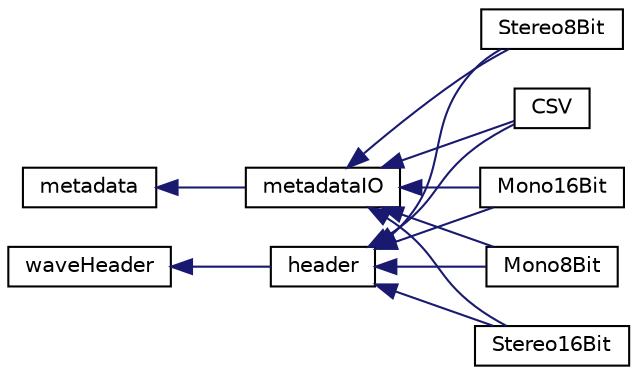 digraph "Graphical Class Hierarchy"
{
  edge [fontname="Helvetica",fontsize="10",labelfontname="Helvetica",labelfontsize="10"];
  node [fontname="Helvetica",fontsize="10",shape=record];
  rankdir="LR";
  Node11 [label="metadata",height=0.2,width=0.4,color="black", fillcolor="white", style="filled",URL="$db/d94/structmetadata.html"];
  Node11 -> Node12 [dir="back",color="midnightblue",fontsize="10",style="solid",fontname="Helvetica"];
  Node12 [label="metadataIO",height=0.2,width=0.4,color="black", fillcolor="white", style="filled",URL="$d2/d24/classmetadataIO.html"];
  Node12 -> Node2 [dir="back",color="midnightblue",fontsize="10",style="solid",fontname="Helvetica"];
  Node2 [label="CSV",height=0.2,width=0.4,color="black", fillcolor="white", style="filled",URL="$d8/d8f/classCSV.html"];
  Node12 -> Node3 [dir="back",color="midnightblue",fontsize="10",style="solid",fontname="Helvetica"];
  Node3 [label="Mono16Bit",height=0.2,width=0.4,color="black", fillcolor="white", style="filled",URL="$dd/d02/classMono16Bit.html"];
  Node12 -> Node4 [dir="back",color="midnightblue",fontsize="10",style="solid",fontname="Helvetica"];
  Node4 [label="Mono8Bit",height=0.2,width=0.4,color="black", fillcolor="white", style="filled",URL="$d5/dd2/classMono8Bit.html"];
  Node12 -> Node5 [dir="back",color="midnightblue",fontsize="10",style="solid",fontname="Helvetica"];
  Node5 [label="Stereo16Bit",height=0.2,width=0.4,color="black", fillcolor="white", style="filled",URL="$df/d9e/classStereo16Bit.html"];
  Node12 -> Node6 [dir="back",color="midnightblue",fontsize="10",style="solid",fontname="Helvetica"];
  Node6 [label="Stereo8Bit",height=0.2,width=0.4,color="black", fillcolor="white", style="filled",URL="$d5/d72/classStereo8Bit.html"];
  Node0 [label="waveHeader",height=0.2,width=0.4,color="black", fillcolor="white", style="filled",URL="$d5/dfb/structwaveHeader.html"];
  Node0 -> Node1 [dir="back",color="midnightblue",fontsize="10",style="solid",fontname="Helvetica"];
  Node1 [label="header",height=0.2,width=0.4,color="black", fillcolor="white", style="filled",URL="$d4/d8a/classheader.html"];
  Node1 -> Node2 [dir="back",color="midnightblue",fontsize="10",style="solid",fontname="Helvetica"];
  Node1 -> Node3 [dir="back",color="midnightblue",fontsize="10",style="solid",fontname="Helvetica"];
  Node1 -> Node4 [dir="back",color="midnightblue",fontsize="10",style="solid",fontname="Helvetica"];
  Node1 -> Node5 [dir="back",color="midnightblue",fontsize="10",style="solid",fontname="Helvetica"];
  Node1 -> Node6 [dir="back",color="midnightblue",fontsize="10",style="solid",fontname="Helvetica"];
}
